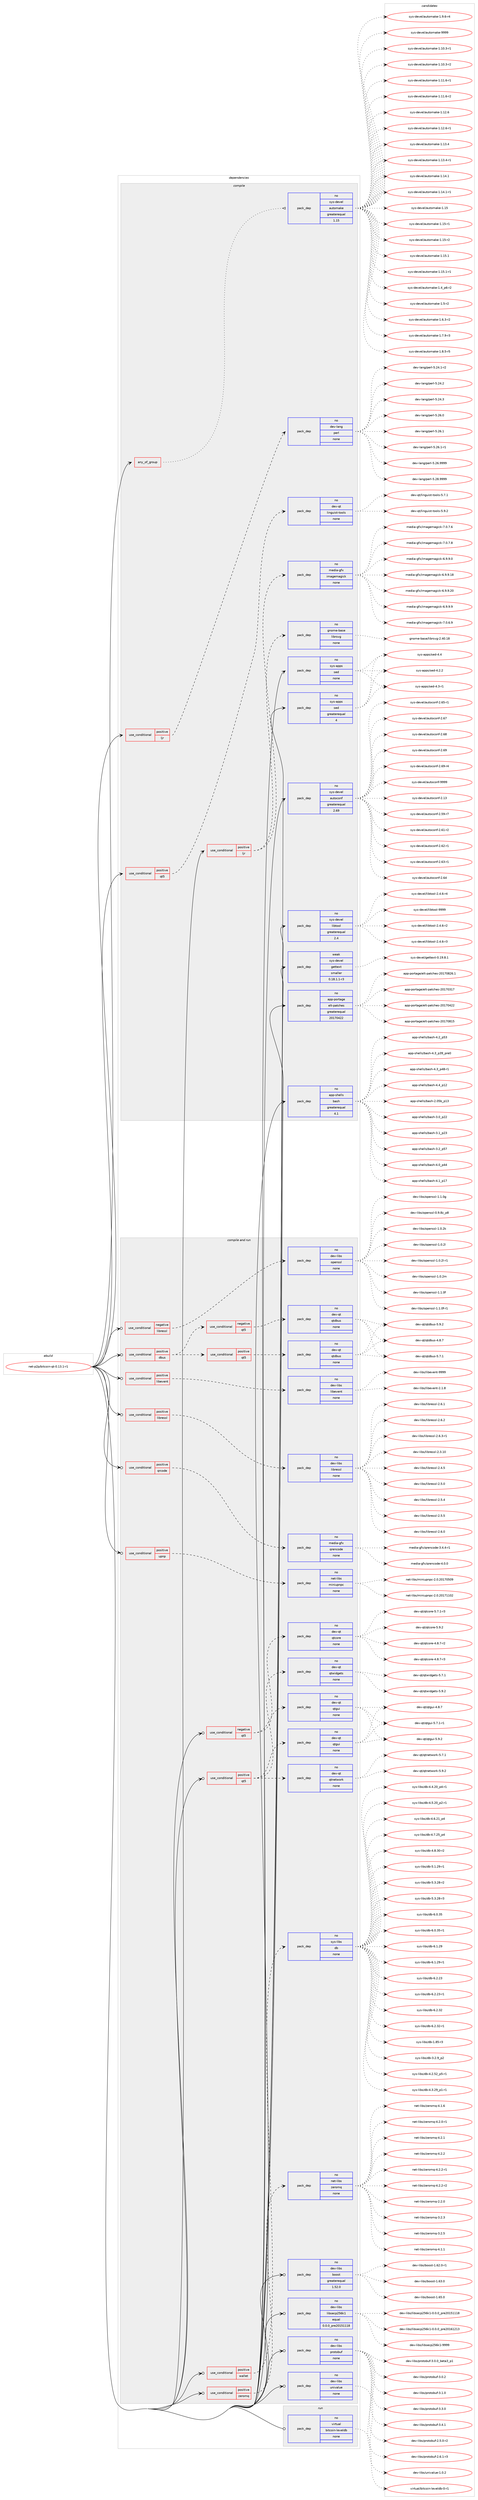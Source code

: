 digraph prolog {

# *************
# Graph options
# *************

newrank=true;
concentrate=true;
compound=true;
graph [rankdir=LR,fontname=Helvetica,fontsize=10,ranksep=1.5];#, ranksep=2.5, nodesep=0.2];
edge  [arrowhead=vee];
node  [fontname=Helvetica,fontsize=10];

# **********
# The ebuild
# **********

subgraph cluster_leftcol {
color=gray;
rank=same;
label=<<i>ebuild</i>>;
id [label="net-p2p/bitcoin-qt-0.13.1-r1", color=red, width=4, href="../net-p2p/bitcoin-qt-0.13.1-r1.svg"];
}

# ****************
# The dependencies
# ****************

subgraph cluster_midcol {
color=gray;
label=<<i>dependencies</i>>;
subgraph cluster_compile {
fillcolor="#eeeeee";
style=filled;
label=<<i>compile</i>>;
subgraph any7246 {
dependency433967 [label=<<TABLE BORDER="0" CELLBORDER="1" CELLSPACING="0" CELLPADDING="4"><TR><TD CELLPADDING="10">any_of_group</TD></TR></TABLE>>, shape=none, color=red];subgraph pack319264 {
dependency433968 [label=<<TABLE BORDER="0" CELLBORDER="1" CELLSPACING="0" CELLPADDING="4" WIDTH="220"><TR><TD ROWSPAN="6" CELLPADDING="30">pack_dep</TD></TR><TR><TD WIDTH="110">no</TD></TR><TR><TD>sys-devel</TD></TR><TR><TD>automake</TD></TR><TR><TD>greaterequal</TD></TR><TR><TD>1.15</TD></TR></TABLE>>, shape=none, color=blue];
}
dependency433967:e -> dependency433968:w [weight=20,style="dotted",arrowhead="oinv"];
}
id:e -> dependency433967:w [weight=20,style="solid",arrowhead="vee"];
subgraph cond107226 {
dependency433969 [label=<<TABLE BORDER="0" CELLBORDER="1" CELLSPACING="0" CELLPADDING="4"><TR><TD ROWSPAN="3" CELLPADDING="10">use_conditional</TD></TR><TR><TD>positive</TD></TR><TR><TD>ljr</TD></TR></TABLE>>, shape=none, color=red];
subgraph pack319265 {
dependency433970 [label=<<TABLE BORDER="0" CELLBORDER="1" CELLSPACING="0" CELLPADDING="4" WIDTH="220"><TR><TD ROWSPAN="6" CELLPADDING="30">pack_dep</TD></TR><TR><TD WIDTH="110">no</TD></TR><TR><TD>dev-lang</TD></TR><TR><TD>perl</TD></TR><TR><TD>none</TD></TR><TR><TD></TD></TR></TABLE>>, shape=none, color=blue];
}
dependency433969:e -> dependency433970:w [weight=20,style="dashed",arrowhead="vee"];
}
id:e -> dependency433969:w [weight=20,style="solid",arrowhead="vee"];
subgraph cond107227 {
dependency433971 [label=<<TABLE BORDER="0" CELLBORDER="1" CELLSPACING="0" CELLPADDING="4"><TR><TD ROWSPAN="3" CELLPADDING="10">use_conditional</TD></TR><TR><TD>positive</TD></TR><TR><TD>ljr</TD></TR></TABLE>>, shape=none, color=red];
subgraph pack319266 {
dependency433972 [label=<<TABLE BORDER="0" CELLBORDER="1" CELLSPACING="0" CELLPADDING="4" WIDTH="220"><TR><TD ROWSPAN="6" CELLPADDING="30">pack_dep</TD></TR><TR><TD WIDTH="110">no</TD></TR><TR><TD>gnome-base</TD></TR><TR><TD>librsvg</TD></TR><TR><TD>none</TD></TR><TR><TD></TD></TR></TABLE>>, shape=none, color=blue];
}
dependency433971:e -> dependency433972:w [weight=20,style="dashed",arrowhead="vee"];
subgraph pack319267 {
dependency433973 [label=<<TABLE BORDER="0" CELLBORDER="1" CELLSPACING="0" CELLPADDING="4" WIDTH="220"><TR><TD ROWSPAN="6" CELLPADDING="30">pack_dep</TD></TR><TR><TD WIDTH="110">no</TD></TR><TR><TD>media-gfx</TD></TR><TR><TD>imagemagick</TD></TR><TR><TD>none</TD></TR><TR><TD></TD></TR></TABLE>>, shape=none, color=blue];
}
dependency433971:e -> dependency433973:w [weight=20,style="dashed",arrowhead="vee"];
}
id:e -> dependency433971:w [weight=20,style="solid",arrowhead="vee"];
subgraph cond107228 {
dependency433974 [label=<<TABLE BORDER="0" CELLBORDER="1" CELLSPACING="0" CELLPADDING="4"><TR><TD ROWSPAN="3" CELLPADDING="10">use_conditional</TD></TR><TR><TD>positive</TD></TR><TR><TD>qt5</TD></TR></TABLE>>, shape=none, color=red];
subgraph pack319268 {
dependency433975 [label=<<TABLE BORDER="0" CELLBORDER="1" CELLSPACING="0" CELLPADDING="4" WIDTH="220"><TR><TD ROWSPAN="6" CELLPADDING="30">pack_dep</TD></TR><TR><TD WIDTH="110">no</TD></TR><TR><TD>dev-qt</TD></TR><TR><TD>linguist-tools</TD></TR><TR><TD>none</TD></TR><TR><TD></TD></TR></TABLE>>, shape=none, color=blue];
}
dependency433974:e -> dependency433975:w [weight=20,style="dashed",arrowhead="vee"];
}
id:e -> dependency433974:w [weight=20,style="solid",arrowhead="vee"];
subgraph pack319269 {
dependency433976 [label=<<TABLE BORDER="0" CELLBORDER="1" CELLSPACING="0" CELLPADDING="4" WIDTH="220"><TR><TD ROWSPAN="6" CELLPADDING="30">pack_dep</TD></TR><TR><TD WIDTH="110">no</TD></TR><TR><TD>app-portage</TD></TR><TR><TD>elt-patches</TD></TR><TR><TD>greaterequal</TD></TR><TR><TD>20170422</TD></TR></TABLE>>, shape=none, color=blue];
}
id:e -> dependency433976:w [weight=20,style="solid",arrowhead="vee"];
subgraph pack319270 {
dependency433977 [label=<<TABLE BORDER="0" CELLBORDER="1" CELLSPACING="0" CELLPADDING="4" WIDTH="220"><TR><TD ROWSPAN="6" CELLPADDING="30">pack_dep</TD></TR><TR><TD WIDTH="110">no</TD></TR><TR><TD>app-shells</TD></TR><TR><TD>bash</TD></TR><TR><TD>greaterequal</TD></TR><TR><TD>4.1</TD></TR></TABLE>>, shape=none, color=blue];
}
id:e -> dependency433977:w [weight=20,style="solid",arrowhead="vee"];
subgraph pack319271 {
dependency433978 [label=<<TABLE BORDER="0" CELLBORDER="1" CELLSPACING="0" CELLPADDING="4" WIDTH="220"><TR><TD ROWSPAN="6" CELLPADDING="30">pack_dep</TD></TR><TR><TD WIDTH="110">no</TD></TR><TR><TD>sys-apps</TD></TR><TR><TD>sed</TD></TR><TR><TD>greaterequal</TD></TR><TR><TD>4</TD></TR></TABLE>>, shape=none, color=blue];
}
id:e -> dependency433978:w [weight=20,style="solid",arrowhead="vee"];
subgraph pack319272 {
dependency433979 [label=<<TABLE BORDER="0" CELLBORDER="1" CELLSPACING="0" CELLPADDING="4" WIDTH="220"><TR><TD ROWSPAN="6" CELLPADDING="30">pack_dep</TD></TR><TR><TD WIDTH="110">no</TD></TR><TR><TD>sys-apps</TD></TR><TR><TD>sed</TD></TR><TR><TD>none</TD></TR><TR><TD></TD></TR></TABLE>>, shape=none, color=blue];
}
id:e -> dependency433979:w [weight=20,style="solid",arrowhead="vee"];
subgraph pack319273 {
dependency433980 [label=<<TABLE BORDER="0" CELLBORDER="1" CELLSPACING="0" CELLPADDING="4" WIDTH="220"><TR><TD ROWSPAN="6" CELLPADDING="30">pack_dep</TD></TR><TR><TD WIDTH="110">no</TD></TR><TR><TD>sys-devel</TD></TR><TR><TD>autoconf</TD></TR><TR><TD>greaterequal</TD></TR><TR><TD>2.69</TD></TR></TABLE>>, shape=none, color=blue];
}
id:e -> dependency433980:w [weight=20,style="solid",arrowhead="vee"];
subgraph pack319274 {
dependency433981 [label=<<TABLE BORDER="0" CELLBORDER="1" CELLSPACING="0" CELLPADDING="4" WIDTH="220"><TR><TD ROWSPAN="6" CELLPADDING="30">pack_dep</TD></TR><TR><TD WIDTH="110">no</TD></TR><TR><TD>sys-devel</TD></TR><TR><TD>libtool</TD></TR><TR><TD>greaterequal</TD></TR><TR><TD>2.4</TD></TR></TABLE>>, shape=none, color=blue];
}
id:e -> dependency433981:w [weight=20,style="solid",arrowhead="vee"];
subgraph pack319275 {
dependency433982 [label=<<TABLE BORDER="0" CELLBORDER="1" CELLSPACING="0" CELLPADDING="4" WIDTH="220"><TR><TD ROWSPAN="6" CELLPADDING="30">pack_dep</TD></TR><TR><TD WIDTH="110">weak</TD></TR><TR><TD>sys-devel</TD></TR><TR><TD>gettext</TD></TR><TR><TD>smaller</TD></TR><TR><TD>0.18.1.1-r3</TD></TR></TABLE>>, shape=none, color=blue];
}
id:e -> dependency433982:w [weight=20,style="solid",arrowhead="vee"];
}
subgraph cluster_compileandrun {
fillcolor="#eeeeee";
style=filled;
label=<<i>compile and run</i>>;
subgraph cond107229 {
dependency433983 [label=<<TABLE BORDER="0" CELLBORDER="1" CELLSPACING="0" CELLPADDING="4"><TR><TD ROWSPAN="3" CELLPADDING="10">use_conditional</TD></TR><TR><TD>negative</TD></TR><TR><TD>libressl</TD></TR></TABLE>>, shape=none, color=red];
subgraph pack319276 {
dependency433984 [label=<<TABLE BORDER="0" CELLBORDER="1" CELLSPACING="0" CELLPADDING="4" WIDTH="220"><TR><TD ROWSPAN="6" CELLPADDING="30">pack_dep</TD></TR><TR><TD WIDTH="110">no</TD></TR><TR><TD>dev-libs</TD></TR><TR><TD>openssl</TD></TR><TR><TD>none</TD></TR><TR><TD></TD></TR></TABLE>>, shape=none, color=blue];
}
dependency433983:e -> dependency433984:w [weight=20,style="dashed",arrowhead="vee"];
}
id:e -> dependency433983:w [weight=20,style="solid",arrowhead="odotvee"];
subgraph cond107230 {
dependency433985 [label=<<TABLE BORDER="0" CELLBORDER="1" CELLSPACING="0" CELLPADDING="4"><TR><TD ROWSPAN="3" CELLPADDING="10">use_conditional</TD></TR><TR><TD>negative</TD></TR><TR><TD>qt5</TD></TR></TABLE>>, shape=none, color=red];
subgraph pack319277 {
dependency433986 [label=<<TABLE BORDER="0" CELLBORDER="1" CELLSPACING="0" CELLPADDING="4" WIDTH="220"><TR><TD ROWSPAN="6" CELLPADDING="30">pack_dep</TD></TR><TR><TD WIDTH="110">no</TD></TR><TR><TD>dev-qt</TD></TR><TR><TD>qtcore</TD></TR><TR><TD>none</TD></TR><TR><TD></TD></TR></TABLE>>, shape=none, color=blue];
}
dependency433985:e -> dependency433986:w [weight=20,style="dashed",arrowhead="vee"];
subgraph pack319278 {
dependency433987 [label=<<TABLE BORDER="0" CELLBORDER="1" CELLSPACING="0" CELLPADDING="4" WIDTH="220"><TR><TD ROWSPAN="6" CELLPADDING="30">pack_dep</TD></TR><TR><TD WIDTH="110">no</TD></TR><TR><TD>dev-qt</TD></TR><TR><TD>qtgui</TD></TR><TR><TD>none</TD></TR><TR><TD></TD></TR></TABLE>>, shape=none, color=blue];
}
dependency433985:e -> dependency433987:w [weight=20,style="dashed",arrowhead="vee"];
}
id:e -> dependency433985:w [weight=20,style="solid",arrowhead="odotvee"];
subgraph cond107231 {
dependency433988 [label=<<TABLE BORDER="0" CELLBORDER="1" CELLSPACING="0" CELLPADDING="4"><TR><TD ROWSPAN="3" CELLPADDING="10">use_conditional</TD></TR><TR><TD>positive</TD></TR><TR><TD>dbus</TD></TR></TABLE>>, shape=none, color=red];
subgraph cond107232 {
dependency433989 [label=<<TABLE BORDER="0" CELLBORDER="1" CELLSPACING="0" CELLPADDING="4"><TR><TD ROWSPAN="3" CELLPADDING="10">use_conditional</TD></TR><TR><TD>negative</TD></TR><TR><TD>qt5</TD></TR></TABLE>>, shape=none, color=red];
subgraph pack319279 {
dependency433990 [label=<<TABLE BORDER="0" CELLBORDER="1" CELLSPACING="0" CELLPADDING="4" WIDTH="220"><TR><TD ROWSPAN="6" CELLPADDING="30">pack_dep</TD></TR><TR><TD WIDTH="110">no</TD></TR><TR><TD>dev-qt</TD></TR><TR><TD>qtdbus</TD></TR><TR><TD>none</TD></TR><TR><TD></TD></TR></TABLE>>, shape=none, color=blue];
}
dependency433989:e -> dependency433990:w [weight=20,style="dashed",arrowhead="vee"];
}
dependency433988:e -> dependency433989:w [weight=20,style="dashed",arrowhead="vee"];
subgraph cond107233 {
dependency433991 [label=<<TABLE BORDER="0" CELLBORDER="1" CELLSPACING="0" CELLPADDING="4"><TR><TD ROWSPAN="3" CELLPADDING="10">use_conditional</TD></TR><TR><TD>positive</TD></TR><TR><TD>qt5</TD></TR></TABLE>>, shape=none, color=red];
subgraph pack319280 {
dependency433992 [label=<<TABLE BORDER="0" CELLBORDER="1" CELLSPACING="0" CELLPADDING="4" WIDTH="220"><TR><TD ROWSPAN="6" CELLPADDING="30">pack_dep</TD></TR><TR><TD WIDTH="110">no</TD></TR><TR><TD>dev-qt</TD></TR><TR><TD>qtdbus</TD></TR><TR><TD>none</TD></TR><TR><TD></TD></TR></TABLE>>, shape=none, color=blue];
}
dependency433991:e -> dependency433992:w [weight=20,style="dashed",arrowhead="vee"];
}
dependency433988:e -> dependency433991:w [weight=20,style="dashed",arrowhead="vee"];
}
id:e -> dependency433988:w [weight=20,style="solid",arrowhead="odotvee"];
subgraph cond107234 {
dependency433993 [label=<<TABLE BORDER="0" CELLBORDER="1" CELLSPACING="0" CELLPADDING="4"><TR><TD ROWSPAN="3" CELLPADDING="10">use_conditional</TD></TR><TR><TD>positive</TD></TR><TR><TD>libevent</TD></TR></TABLE>>, shape=none, color=red];
subgraph pack319281 {
dependency433994 [label=<<TABLE BORDER="0" CELLBORDER="1" CELLSPACING="0" CELLPADDING="4" WIDTH="220"><TR><TD ROWSPAN="6" CELLPADDING="30">pack_dep</TD></TR><TR><TD WIDTH="110">no</TD></TR><TR><TD>dev-libs</TD></TR><TR><TD>libevent</TD></TR><TR><TD>none</TD></TR><TR><TD></TD></TR></TABLE>>, shape=none, color=blue];
}
dependency433993:e -> dependency433994:w [weight=20,style="dashed",arrowhead="vee"];
}
id:e -> dependency433993:w [weight=20,style="solid",arrowhead="odotvee"];
subgraph cond107235 {
dependency433995 [label=<<TABLE BORDER="0" CELLBORDER="1" CELLSPACING="0" CELLPADDING="4"><TR><TD ROWSPAN="3" CELLPADDING="10">use_conditional</TD></TR><TR><TD>positive</TD></TR><TR><TD>libressl</TD></TR></TABLE>>, shape=none, color=red];
subgraph pack319282 {
dependency433996 [label=<<TABLE BORDER="0" CELLBORDER="1" CELLSPACING="0" CELLPADDING="4" WIDTH="220"><TR><TD ROWSPAN="6" CELLPADDING="30">pack_dep</TD></TR><TR><TD WIDTH="110">no</TD></TR><TR><TD>dev-libs</TD></TR><TR><TD>libressl</TD></TR><TR><TD>none</TD></TR><TR><TD></TD></TR></TABLE>>, shape=none, color=blue];
}
dependency433995:e -> dependency433996:w [weight=20,style="dashed",arrowhead="vee"];
}
id:e -> dependency433995:w [weight=20,style="solid",arrowhead="odotvee"];
subgraph cond107236 {
dependency433997 [label=<<TABLE BORDER="0" CELLBORDER="1" CELLSPACING="0" CELLPADDING="4"><TR><TD ROWSPAN="3" CELLPADDING="10">use_conditional</TD></TR><TR><TD>positive</TD></TR><TR><TD>qrcode</TD></TR></TABLE>>, shape=none, color=red];
subgraph pack319283 {
dependency433998 [label=<<TABLE BORDER="0" CELLBORDER="1" CELLSPACING="0" CELLPADDING="4" WIDTH="220"><TR><TD ROWSPAN="6" CELLPADDING="30">pack_dep</TD></TR><TR><TD WIDTH="110">no</TD></TR><TR><TD>media-gfx</TD></TR><TR><TD>qrencode</TD></TR><TR><TD>none</TD></TR><TR><TD></TD></TR></TABLE>>, shape=none, color=blue];
}
dependency433997:e -> dependency433998:w [weight=20,style="dashed",arrowhead="vee"];
}
id:e -> dependency433997:w [weight=20,style="solid",arrowhead="odotvee"];
subgraph cond107237 {
dependency433999 [label=<<TABLE BORDER="0" CELLBORDER="1" CELLSPACING="0" CELLPADDING="4"><TR><TD ROWSPAN="3" CELLPADDING="10">use_conditional</TD></TR><TR><TD>positive</TD></TR><TR><TD>qt5</TD></TR></TABLE>>, shape=none, color=red];
subgraph pack319284 {
dependency434000 [label=<<TABLE BORDER="0" CELLBORDER="1" CELLSPACING="0" CELLPADDING="4" WIDTH="220"><TR><TD ROWSPAN="6" CELLPADDING="30">pack_dep</TD></TR><TR><TD WIDTH="110">no</TD></TR><TR><TD>dev-qt</TD></TR><TR><TD>qtgui</TD></TR><TR><TD>none</TD></TR><TR><TD></TD></TR></TABLE>>, shape=none, color=blue];
}
dependency433999:e -> dependency434000:w [weight=20,style="dashed",arrowhead="vee"];
subgraph pack319285 {
dependency434001 [label=<<TABLE BORDER="0" CELLBORDER="1" CELLSPACING="0" CELLPADDING="4" WIDTH="220"><TR><TD ROWSPAN="6" CELLPADDING="30">pack_dep</TD></TR><TR><TD WIDTH="110">no</TD></TR><TR><TD>dev-qt</TD></TR><TR><TD>qtnetwork</TD></TR><TR><TD>none</TD></TR><TR><TD></TD></TR></TABLE>>, shape=none, color=blue];
}
dependency433999:e -> dependency434001:w [weight=20,style="dashed",arrowhead="vee"];
subgraph pack319286 {
dependency434002 [label=<<TABLE BORDER="0" CELLBORDER="1" CELLSPACING="0" CELLPADDING="4" WIDTH="220"><TR><TD ROWSPAN="6" CELLPADDING="30">pack_dep</TD></TR><TR><TD WIDTH="110">no</TD></TR><TR><TD>dev-qt</TD></TR><TR><TD>qtwidgets</TD></TR><TR><TD>none</TD></TR><TR><TD></TD></TR></TABLE>>, shape=none, color=blue];
}
dependency433999:e -> dependency434002:w [weight=20,style="dashed",arrowhead="vee"];
}
id:e -> dependency433999:w [weight=20,style="solid",arrowhead="odotvee"];
subgraph cond107238 {
dependency434003 [label=<<TABLE BORDER="0" CELLBORDER="1" CELLSPACING="0" CELLPADDING="4"><TR><TD ROWSPAN="3" CELLPADDING="10">use_conditional</TD></TR><TR><TD>positive</TD></TR><TR><TD>upnp</TD></TR></TABLE>>, shape=none, color=red];
subgraph pack319287 {
dependency434004 [label=<<TABLE BORDER="0" CELLBORDER="1" CELLSPACING="0" CELLPADDING="4" WIDTH="220"><TR><TD ROWSPAN="6" CELLPADDING="30">pack_dep</TD></TR><TR><TD WIDTH="110">no</TD></TR><TR><TD>net-libs</TD></TR><TR><TD>miniupnpc</TD></TR><TR><TD>none</TD></TR><TR><TD></TD></TR></TABLE>>, shape=none, color=blue];
}
dependency434003:e -> dependency434004:w [weight=20,style="dashed",arrowhead="vee"];
}
id:e -> dependency434003:w [weight=20,style="solid",arrowhead="odotvee"];
subgraph cond107239 {
dependency434005 [label=<<TABLE BORDER="0" CELLBORDER="1" CELLSPACING="0" CELLPADDING="4"><TR><TD ROWSPAN="3" CELLPADDING="10">use_conditional</TD></TR><TR><TD>positive</TD></TR><TR><TD>wallet</TD></TR></TABLE>>, shape=none, color=red];
subgraph pack319288 {
dependency434006 [label=<<TABLE BORDER="0" CELLBORDER="1" CELLSPACING="0" CELLPADDING="4" WIDTH="220"><TR><TD ROWSPAN="6" CELLPADDING="30">pack_dep</TD></TR><TR><TD WIDTH="110">no</TD></TR><TR><TD>sys-libs</TD></TR><TR><TD>db</TD></TR><TR><TD>none</TD></TR><TR><TD></TD></TR></TABLE>>, shape=none, color=blue];
}
dependency434005:e -> dependency434006:w [weight=20,style="dashed",arrowhead="vee"];
}
id:e -> dependency434005:w [weight=20,style="solid",arrowhead="odotvee"];
subgraph cond107240 {
dependency434007 [label=<<TABLE BORDER="0" CELLBORDER="1" CELLSPACING="0" CELLPADDING="4"><TR><TD ROWSPAN="3" CELLPADDING="10">use_conditional</TD></TR><TR><TD>positive</TD></TR><TR><TD>zeromq</TD></TR></TABLE>>, shape=none, color=red];
subgraph pack319289 {
dependency434008 [label=<<TABLE BORDER="0" CELLBORDER="1" CELLSPACING="0" CELLPADDING="4" WIDTH="220"><TR><TD ROWSPAN="6" CELLPADDING="30">pack_dep</TD></TR><TR><TD WIDTH="110">no</TD></TR><TR><TD>net-libs</TD></TR><TR><TD>zeromq</TD></TR><TR><TD>none</TD></TR><TR><TD></TD></TR></TABLE>>, shape=none, color=blue];
}
dependency434007:e -> dependency434008:w [weight=20,style="dashed",arrowhead="vee"];
}
id:e -> dependency434007:w [weight=20,style="solid",arrowhead="odotvee"];
subgraph pack319290 {
dependency434009 [label=<<TABLE BORDER="0" CELLBORDER="1" CELLSPACING="0" CELLPADDING="4" WIDTH="220"><TR><TD ROWSPAN="6" CELLPADDING="30">pack_dep</TD></TR><TR><TD WIDTH="110">no</TD></TR><TR><TD>dev-libs</TD></TR><TR><TD>boost</TD></TR><TR><TD>greaterequal</TD></TR><TR><TD>1.52.0</TD></TR></TABLE>>, shape=none, color=blue];
}
id:e -> dependency434009:w [weight=20,style="solid",arrowhead="odotvee"];
subgraph pack319291 {
dependency434010 [label=<<TABLE BORDER="0" CELLBORDER="1" CELLSPACING="0" CELLPADDING="4" WIDTH="220"><TR><TD ROWSPAN="6" CELLPADDING="30">pack_dep</TD></TR><TR><TD WIDTH="110">no</TD></TR><TR><TD>dev-libs</TD></TR><TR><TD>libsecp256k1</TD></TR><TR><TD>equal</TD></TR><TR><TD>0.0.0_pre20151118</TD></TR></TABLE>>, shape=none, color=blue];
}
id:e -> dependency434010:w [weight=20,style="solid",arrowhead="odotvee"];
subgraph pack319292 {
dependency434011 [label=<<TABLE BORDER="0" CELLBORDER="1" CELLSPACING="0" CELLPADDING="4" WIDTH="220"><TR><TD ROWSPAN="6" CELLPADDING="30">pack_dep</TD></TR><TR><TD WIDTH="110">no</TD></TR><TR><TD>dev-libs</TD></TR><TR><TD>protobuf</TD></TR><TR><TD>none</TD></TR><TR><TD></TD></TR></TABLE>>, shape=none, color=blue];
}
id:e -> dependency434011:w [weight=20,style="solid",arrowhead="odotvee"];
subgraph pack319293 {
dependency434012 [label=<<TABLE BORDER="0" CELLBORDER="1" CELLSPACING="0" CELLPADDING="4" WIDTH="220"><TR><TD ROWSPAN="6" CELLPADDING="30">pack_dep</TD></TR><TR><TD WIDTH="110">no</TD></TR><TR><TD>dev-libs</TD></TR><TR><TD>univalue</TD></TR><TR><TD>none</TD></TR><TR><TD></TD></TR></TABLE>>, shape=none, color=blue];
}
id:e -> dependency434012:w [weight=20,style="solid",arrowhead="odotvee"];
}
subgraph cluster_run {
fillcolor="#eeeeee";
style=filled;
label=<<i>run</i>>;
subgraph pack319294 {
dependency434013 [label=<<TABLE BORDER="0" CELLBORDER="1" CELLSPACING="0" CELLPADDING="4" WIDTH="220"><TR><TD ROWSPAN="6" CELLPADDING="30">pack_dep</TD></TR><TR><TD WIDTH="110">no</TD></TR><TR><TD>virtual</TD></TR><TR><TD>bitcoin-leveldb</TD></TR><TR><TD>none</TD></TR><TR><TD></TD></TR></TABLE>>, shape=none, color=blue];
}
id:e -> dependency434013:w [weight=20,style="solid",arrowhead="odot"];
}
}

# **************
# The candidates
# **************

subgraph cluster_choices {
rank=same;
color=gray;
label=<<i>candidates</i>>;

subgraph choice319264 {
color=black;
nodesep=1;
choice11512111545100101118101108479711711611110997107101454946494846514511449 [label="sys-devel/automake-1.10.3-r1", color=red, width=4,href="../sys-devel/automake-1.10.3-r1.svg"];
choice11512111545100101118101108479711711611110997107101454946494846514511450 [label="sys-devel/automake-1.10.3-r2", color=red, width=4,href="../sys-devel/automake-1.10.3-r2.svg"];
choice11512111545100101118101108479711711611110997107101454946494946544511449 [label="sys-devel/automake-1.11.6-r1", color=red, width=4,href="../sys-devel/automake-1.11.6-r1.svg"];
choice11512111545100101118101108479711711611110997107101454946494946544511450 [label="sys-devel/automake-1.11.6-r2", color=red, width=4,href="../sys-devel/automake-1.11.6-r2.svg"];
choice1151211154510010111810110847971171161111099710710145494649504654 [label="sys-devel/automake-1.12.6", color=red, width=4,href="../sys-devel/automake-1.12.6.svg"];
choice11512111545100101118101108479711711611110997107101454946495046544511449 [label="sys-devel/automake-1.12.6-r1", color=red, width=4,href="../sys-devel/automake-1.12.6-r1.svg"];
choice1151211154510010111810110847971171161111099710710145494649514652 [label="sys-devel/automake-1.13.4", color=red, width=4,href="../sys-devel/automake-1.13.4.svg"];
choice11512111545100101118101108479711711611110997107101454946495146524511449 [label="sys-devel/automake-1.13.4-r1", color=red, width=4,href="../sys-devel/automake-1.13.4-r1.svg"];
choice1151211154510010111810110847971171161111099710710145494649524649 [label="sys-devel/automake-1.14.1", color=red, width=4,href="../sys-devel/automake-1.14.1.svg"];
choice11512111545100101118101108479711711611110997107101454946495246494511449 [label="sys-devel/automake-1.14.1-r1", color=red, width=4,href="../sys-devel/automake-1.14.1-r1.svg"];
choice115121115451001011181011084797117116111109971071014549464953 [label="sys-devel/automake-1.15", color=red, width=4,href="../sys-devel/automake-1.15.svg"];
choice1151211154510010111810110847971171161111099710710145494649534511449 [label="sys-devel/automake-1.15-r1", color=red, width=4,href="../sys-devel/automake-1.15-r1.svg"];
choice1151211154510010111810110847971171161111099710710145494649534511450 [label="sys-devel/automake-1.15-r2", color=red, width=4,href="../sys-devel/automake-1.15-r2.svg"];
choice1151211154510010111810110847971171161111099710710145494649534649 [label="sys-devel/automake-1.15.1", color=red, width=4,href="../sys-devel/automake-1.15.1.svg"];
choice11512111545100101118101108479711711611110997107101454946495346494511449 [label="sys-devel/automake-1.15.1-r1", color=red, width=4,href="../sys-devel/automake-1.15.1-r1.svg"];
choice115121115451001011181011084797117116111109971071014549465295112544511450 [label="sys-devel/automake-1.4_p6-r2", color=red, width=4,href="../sys-devel/automake-1.4_p6-r2.svg"];
choice11512111545100101118101108479711711611110997107101454946534511450 [label="sys-devel/automake-1.5-r2", color=red, width=4,href="../sys-devel/automake-1.5-r2.svg"];
choice115121115451001011181011084797117116111109971071014549465446514511450 [label="sys-devel/automake-1.6.3-r2", color=red, width=4,href="../sys-devel/automake-1.6.3-r2.svg"];
choice115121115451001011181011084797117116111109971071014549465546574511451 [label="sys-devel/automake-1.7.9-r3", color=red, width=4,href="../sys-devel/automake-1.7.9-r3.svg"];
choice115121115451001011181011084797117116111109971071014549465646534511453 [label="sys-devel/automake-1.8.5-r5", color=red, width=4,href="../sys-devel/automake-1.8.5-r5.svg"];
choice115121115451001011181011084797117116111109971071014549465746544511452 [label="sys-devel/automake-1.9.6-r4", color=red, width=4,href="../sys-devel/automake-1.9.6-r4.svg"];
choice115121115451001011181011084797117116111109971071014557575757 [label="sys-devel/automake-9999", color=red, width=4,href="../sys-devel/automake-9999.svg"];
dependency433968:e -> choice11512111545100101118101108479711711611110997107101454946494846514511449:w [style=dotted,weight="100"];
dependency433968:e -> choice11512111545100101118101108479711711611110997107101454946494846514511450:w [style=dotted,weight="100"];
dependency433968:e -> choice11512111545100101118101108479711711611110997107101454946494946544511449:w [style=dotted,weight="100"];
dependency433968:e -> choice11512111545100101118101108479711711611110997107101454946494946544511450:w [style=dotted,weight="100"];
dependency433968:e -> choice1151211154510010111810110847971171161111099710710145494649504654:w [style=dotted,weight="100"];
dependency433968:e -> choice11512111545100101118101108479711711611110997107101454946495046544511449:w [style=dotted,weight="100"];
dependency433968:e -> choice1151211154510010111810110847971171161111099710710145494649514652:w [style=dotted,weight="100"];
dependency433968:e -> choice11512111545100101118101108479711711611110997107101454946495146524511449:w [style=dotted,weight="100"];
dependency433968:e -> choice1151211154510010111810110847971171161111099710710145494649524649:w [style=dotted,weight="100"];
dependency433968:e -> choice11512111545100101118101108479711711611110997107101454946495246494511449:w [style=dotted,weight="100"];
dependency433968:e -> choice115121115451001011181011084797117116111109971071014549464953:w [style=dotted,weight="100"];
dependency433968:e -> choice1151211154510010111810110847971171161111099710710145494649534511449:w [style=dotted,weight="100"];
dependency433968:e -> choice1151211154510010111810110847971171161111099710710145494649534511450:w [style=dotted,weight="100"];
dependency433968:e -> choice1151211154510010111810110847971171161111099710710145494649534649:w [style=dotted,weight="100"];
dependency433968:e -> choice11512111545100101118101108479711711611110997107101454946495346494511449:w [style=dotted,weight="100"];
dependency433968:e -> choice115121115451001011181011084797117116111109971071014549465295112544511450:w [style=dotted,weight="100"];
dependency433968:e -> choice11512111545100101118101108479711711611110997107101454946534511450:w [style=dotted,weight="100"];
dependency433968:e -> choice115121115451001011181011084797117116111109971071014549465446514511450:w [style=dotted,weight="100"];
dependency433968:e -> choice115121115451001011181011084797117116111109971071014549465546574511451:w [style=dotted,weight="100"];
dependency433968:e -> choice115121115451001011181011084797117116111109971071014549465646534511453:w [style=dotted,weight="100"];
dependency433968:e -> choice115121115451001011181011084797117116111109971071014549465746544511452:w [style=dotted,weight="100"];
dependency433968:e -> choice115121115451001011181011084797117116111109971071014557575757:w [style=dotted,weight="100"];
}
subgraph choice319265 {
color=black;
nodesep=1;
choice100101118451089711010347112101114108455346505246494511450 [label="dev-lang/perl-5.24.1-r2", color=red, width=4,href="../dev-lang/perl-5.24.1-r2.svg"];
choice10010111845108971101034711210111410845534650524650 [label="dev-lang/perl-5.24.2", color=red, width=4,href="../dev-lang/perl-5.24.2.svg"];
choice10010111845108971101034711210111410845534650524651 [label="dev-lang/perl-5.24.3", color=red, width=4,href="../dev-lang/perl-5.24.3.svg"];
choice10010111845108971101034711210111410845534650544648 [label="dev-lang/perl-5.26.0", color=red, width=4,href="../dev-lang/perl-5.26.0.svg"];
choice10010111845108971101034711210111410845534650544649 [label="dev-lang/perl-5.26.1", color=red, width=4,href="../dev-lang/perl-5.26.1.svg"];
choice100101118451089711010347112101114108455346505446494511449 [label="dev-lang/perl-5.26.1-r1", color=red, width=4,href="../dev-lang/perl-5.26.1-r1.svg"];
choice10010111845108971101034711210111410845534650544657575757 [label="dev-lang/perl-5.26.9999", color=red, width=4,href="../dev-lang/perl-5.26.9999.svg"];
choice10010111845108971101034711210111410845534650564657575757 [label="dev-lang/perl-5.28.9999", color=red, width=4,href="../dev-lang/perl-5.28.9999.svg"];
dependency433970:e -> choice100101118451089711010347112101114108455346505246494511450:w [style=dotted,weight="100"];
dependency433970:e -> choice10010111845108971101034711210111410845534650524650:w [style=dotted,weight="100"];
dependency433970:e -> choice10010111845108971101034711210111410845534650524651:w [style=dotted,weight="100"];
dependency433970:e -> choice10010111845108971101034711210111410845534650544648:w [style=dotted,weight="100"];
dependency433970:e -> choice10010111845108971101034711210111410845534650544649:w [style=dotted,weight="100"];
dependency433970:e -> choice100101118451089711010347112101114108455346505446494511449:w [style=dotted,weight="100"];
dependency433970:e -> choice10010111845108971101034711210111410845534650544657575757:w [style=dotted,weight="100"];
dependency433970:e -> choice10010111845108971101034711210111410845534650564657575757:w [style=dotted,weight="100"];
}
subgraph choice319266 {
color=black;
nodesep=1;
choice10311011110910145989711510147108105981141151181034550465248464956 [label="gnome-base/librsvg-2.40.18", color=red, width=4,href="../gnome-base/librsvg-2.40.18.svg"];
dependency433972:e -> choice10311011110910145989711510147108105981141151181034550465248464956:w [style=dotted,weight="100"];
}
subgraph choice319267 {
color=black;
nodesep=1;
choice1091011001059745103102120471051099710310110997103105991074554465746574648 [label="media-gfx/imagemagick-6.9.9.0", color=red, width=4,href="../media-gfx/imagemagick-6.9.9.0.svg"];
choice109101100105974510310212047105109971031011099710310599107455446574657464956 [label="media-gfx/imagemagick-6.9.9.18", color=red, width=4,href="../media-gfx/imagemagick-6.9.9.18.svg"];
choice109101100105974510310212047105109971031011099710310599107455446574657465048 [label="media-gfx/imagemagick-6.9.9.20", color=red, width=4,href="../media-gfx/imagemagick-6.9.9.20.svg"];
choice1091011001059745103102120471051099710310110997103105991074554465746574657 [label="media-gfx/imagemagick-6.9.9.9", color=red, width=4,href="../media-gfx/imagemagick-6.9.9.9.svg"];
choice1091011001059745103102120471051099710310110997103105991074555464846544657 [label="media-gfx/imagemagick-7.0.6.9", color=red, width=4,href="../media-gfx/imagemagick-7.0.6.9.svg"];
choice1091011001059745103102120471051099710310110997103105991074555464846554654 [label="media-gfx/imagemagick-7.0.7.6", color=red, width=4,href="../media-gfx/imagemagick-7.0.7.6.svg"];
choice1091011001059745103102120471051099710310110997103105991074555464846554656 [label="media-gfx/imagemagick-7.0.7.8", color=red, width=4,href="../media-gfx/imagemagick-7.0.7.8.svg"];
dependency433973:e -> choice1091011001059745103102120471051099710310110997103105991074554465746574648:w [style=dotted,weight="100"];
dependency433973:e -> choice109101100105974510310212047105109971031011099710310599107455446574657464956:w [style=dotted,weight="100"];
dependency433973:e -> choice109101100105974510310212047105109971031011099710310599107455446574657465048:w [style=dotted,weight="100"];
dependency433973:e -> choice1091011001059745103102120471051099710310110997103105991074554465746574657:w [style=dotted,weight="100"];
dependency433973:e -> choice1091011001059745103102120471051099710310110997103105991074555464846544657:w [style=dotted,weight="100"];
dependency433973:e -> choice1091011001059745103102120471051099710310110997103105991074555464846554654:w [style=dotted,weight="100"];
dependency433973:e -> choice1091011001059745103102120471051099710310110997103105991074555464846554656:w [style=dotted,weight="100"];
}
subgraph choice319268 {
color=black;
nodesep=1;
choice100101118451131164710810511010311710511511645116111111108115455346554649 [label="dev-qt/linguist-tools-5.7.1", color=red, width=4,href="../dev-qt/linguist-tools-5.7.1.svg"];
choice100101118451131164710810511010311710511511645116111111108115455346574650 [label="dev-qt/linguist-tools-5.9.2", color=red, width=4,href="../dev-qt/linguist-tools-5.9.2.svg"];
dependency433975:e -> choice100101118451131164710810511010311710511511645116111111108115455346554649:w [style=dotted,weight="100"];
dependency433975:e -> choice100101118451131164710810511010311710511511645116111111108115455346574650:w [style=dotted,weight="100"];
}
subgraph choice319269 {
color=black;
nodesep=1;
choice97112112451121111141169710310147101108116451129711699104101115455048495548514955 [label="app-portage/elt-patches-20170317", color=red, width=4,href="../app-portage/elt-patches-20170317.svg"];
choice97112112451121111141169710310147101108116451129711699104101115455048495548525050 [label="app-portage/elt-patches-20170422", color=red, width=4,href="../app-portage/elt-patches-20170422.svg"];
choice97112112451121111141169710310147101108116451129711699104101115455048495548564953 [label="app-portage/elt-patches-20170815", color=red, width=4,href="../app-portage/elt-patches-20170815.svg"];
choice971121124511211111411697103101471011081164511297116991041011154550484955485650544649 [label="app-portage/elt-patches-20170826.1", color=red, width=4,href="../app-portage/elt-patches-20170826.1.svg"];
dependency433976:e -> choice97112112451121111141169710310147101108116451129711699104101115455048495548514955:w [style=dotted,weight="100"];
dependency433976:e -> choice97112112451121111141169710310147101108116451129711699104101115455048495548525050:w [style=dotted,weight="100"];
dependency433976:e -> choice97112112451121111141169710310147101108116451129711699104101115455048495548564953:w [style=dotted,weight="100"];
dependency433976:e -> choice971121124511211111411697103101471011081164511297116991041011154550484955485650544649:w [style=dotted,weight="100"];
}
subgraph choice319270 {
color=black;
nodesep=1;
choice9711211245115104101108108115479897115104455046485398951124951 [label="app-shells/bash-2.05b_p13", color=red, width=4,href="../app-shells/bash-2.05b_p13.svg"];
choice971121124511510410110810811547989711510445514648951125050 [label="app-shells/bash-3.0_p22", color=red, width=4,href="../app-shells/bash-3.0_p22.svg"];
choice971121124511510410110810811547989711510445514649951125051 [label="app-shells/bash-3.1_p23", color=red, width=4,href="../app-shells/bash-3.1_p23.svg"];
choice971121124511510410110810811547989711510445514650951125355 [label="app-shells/bash-3.2_p57", color=red, width=4,href="../app-shells/bash-3.2_p57.svg"];
choice971121124511510410110810811547989711510445524648951125252 [label="app-shells/bash-4.0_p44", color=red, width=4,href="../app-shells/bash-4.0_p44.svg"];
choice971121124511510410110810811547989711510445524649951124955 [label="app-shells/bash-4.1_p17", color=red, width=4,href="../app-shells/bash-4.1_p17.svg"];
choice971121124511510410110810811547989711510445524650951125351 [label="app-shells/bash-4.2_p53", color=red, width=4,href="../app-shells/bash-4.2_p53.svg"];
choice9711211245115104101108108115479897115104455246519511251579511211410148 [label="app-shells/bash-4.3_p39_pre0", color=red, width=4,href="../app-shells/bash-4.3_p39_pre0.svg"];
choice9711211245115104101108108115479897115104455246519511252564511449 [label="app-shells/bash-4.3_p48-r1", color=red, width=4,href="../app-shells/bash-4.3_p48-r1.svg"];
choice971121124511510410110810811547989711510445524652951124950 [label="app-shells/bash-4.4_p12", color=red, width=4,href="../app-shells/bash-4.4_p12.svg"];
dependency433977:e -> choice9711211245115104101108108115479897115104455046485398951124951:w [style=dotted,weight="100"];
dependency433977:e -> choice971121124511510410110810811547989711510445514648951125050:w [style=dotted,weight="100"];
dependency433977:e -> choice971121124511510410110810811547989711510445514649951125051:w [style=dotted,weight="100"];
dependency433977:e -> choice971121124511510410110810811547989711510445514650951125355:w [style=dotted,weight="100"];
dependency433977:e -> choice971121124511510410110810811547989711510445524648951125252:w [style=dotted,weight="100"];
dependency433977:e -> choice971121124511510410110810811547989711510445524649951124955:w [style=dotted,weight="100"];
dependency433977:e -> choice971121124511510410110810811547989711510445524650951125351:w [style=dotted,weight="100"];
dependency433977:e -> choice9711211245115104101108108115479897115104455246519511251579511211410148:w [style=dotted,weight="100"];
dependency433977:e -> choice9711211245115104101108108115479897115104455246519511252564511449:w [style=dotted,weight="100"];
dependency433977:e -> choice971121124511510410110810811547989711510445524652951124950:w [style=dotted,weight="100"];
}
subgraph choice319271 {
color=black;
nodesep=1;
choice115121115459711211211547115101100455246504650 [label="sys-apps/sed-4.2.2", color=red, width=4,href="../sys-apps/sed-4.2.2.svg"];
choice115121115459711211211547115101100455246514511449 [label="sys-apps/sed-4.3-r1", color=red, width=4,href="../sys-apps/sed-4.3-r1.svg"];
choice11512111545971121121154711510110045524652 [label="sys-apps/sed-4.4", color=red, width=4,href="../sys-apps/sed-4.4.svg"];
dependency433978:e -> choice115121115459711211211547115101100455246504650:w [style=dotted,weight="100"];
dependency433978:e -> choice115121115459711211211547115101100455246514511449:w [style=dotted,weight="100"];
dependency433978:e -> choice11512111545971121121154711510110045524652:w [style=dotted,weight="100"];
}
subgraph choice319272 {
color=black;
nodesep=1;
choice115121115459711211211547115101100455246504650 [label="sys-apps/sed-4.2.2", color=red, width=4,href="../sys-apps/sed-4.2.2.svg"];
choice115121115459711211211547115101100455246514511449 [label="sys-apps/sed-4.3-r1", color=red, width=4,href="../sys-apps/sed-4.3-r1.svg"];
choice11512111545971121121154711510110045524652 [label="sys-apps/sed-4.4", color=red, width=4,href="../sys-apps/sed-4.4.svg"];
dependency433979:e -> choice115121115459711211211547115101100455246504650:w [style=dotted,weight="100"];
dependency433979:e -> choice115121115459711211211547115101100455246514511449:w [style=dotted,weight="100"];
dependency433979:e -> choice11512111545971121121154711510110045524652:w [style=dotted,weight="100"];
}
subgraph choice319273 {
color=black;
nodesep=1;
choice115121115451001011181011084797117116111991111101024550464951 [label="sys-devel/autoconf-2.13", color=red, width=4,href="../sys-devel/autoconf-2.13.svg"];
choice1151211154510010111810110847971171161119911111010245504653574511455 [label="sys-devel/autoconf-2.59-r7", color=red, width=4,href="../sys-devel/autoconf-2.59-r7.svg"];
choice1151211154510010111810110847971171161119911111010245504654494511450 [label="sys-devel/autoconf-2.61-r2", color=red, width=4,href="../sys-devel/autoconf-2.61-r2.svg"];
choice1151211154510010111810110847971171161119911111010245504654504511449 [label="sys-devel/autoconf-2.62-r1", color=red, width=4,href="../sys-devel/autoconf-2.62-r1.svg"];
choice1151211154510010111810110847971171161119911111010245504654514511449 [label="sys-devel/autoconf-2.63-r1", color=red, width=4,href="../sys-devel/autoconf-2.63-r1.svg"];
choice115121115451001011181011084797117116111991111101024550465452 [label="sys-devel/autoconf-2.64", color=red, width=4,href="../sys-devel/autoconf-2.64.svg"];
choice1151211154510010111810110847971171161119911111010245504654534511449 [label="sys-devel/autoconf-2.65-r1", color=red, width=4,href="../sys-devel/autoconf-2.65-r1.svg"];
choice115121115451001011181011084797117116111991111101024550465455 [label="sys-devel/autoconf-2.67", color=red, width=4,href="../sys-devel/autoconf-2.67.svg"];
choice115121115451001011181011084797117116111991111101024550465456 [label="sys-devel/autoconf-2.68", color=red, width=4,href="../sys-devel/autoconf-2.68.svg"];
choice115121115451001011181011084797117116111991111101024550465457 [label="sys-devel/autoconf-2.69", color=red, width=4,href="../sys-devel/autoconf-2.69.svg"];
choice1151211154510010111810110847971171161119911111010245504654574511452 [label="sys-devel/autoconf-2.69-r4", color=red, width=4,href="../sys-devel/autoconf-2.69-r4.svg"];
choice115121115451001011181011084797117116111991111101024557575757 [label="sys-devel/autoconf-9999", color=red, width=4,href="../sys-devel/autoconf-9999.svg"];
dependency433980:e -> choice115121115451001011181011084797117116111991111101024550464951:w [style=dotted,weight="100"];
dependency433980:e -> choice1151211154510010111810110847971171161119911111010245504653574511455:w [style=dotted,weight="100"];
dependency433980:e -> choice1151211154510010111810110847971171161119911111010245504654494511450:w [style=dotted,weight="100"];
dependency433980:e -> choice1151211154510010111810110847971171161119911111010245504654504511449:w [style=dotted,weight="100"];
dependency433980:e -> choice1151211154510010111810110847971171161119911111010245504654514511449:w [style=dotted,weight="100"];
dependency433980:e -> choice115121115451001011181011084797117116111991111101024550465452:w [style=dotted,weight="100"];
dependency433980:e -> choice1151211154510010111810110847971171161119911111010245504654534511449:w [style=dotted,weight="100"];
dependency433980:e -> choice115121115451001011181011084797117116111991111101024550465455:w [style=dotted,weight="100"];
dependency433980:e -> choice115121115451001011181011084797117116111991111101024550465456:w [style=dotted,weight="100"];
dependency433980:e -> choice115121115451001011181011084797117116111991111101024550465457:w [style=dotted,weight="100"];
dependency433980:e -> choice1151211154510010111810110847971171161119911111010245504654574511452:w [style=dotted,weight="100"];
dependency433980:e -> choice115121115451001011181011084797117116111991111101024557575757:w [style=dotted,weight="100"];
}
subgraph choice319274 {
color=black;
nodesep=1;
choice1151211154510010111810110847108105981161111111084550465246544511450 [label="sys-devel/libtool-2.4.6-r2", color=red, width=4,href="../sys-devel/libtool-2.4.6-r2.svg"];
choice1151211154510010111810110847108105981161111111084550465246544511451 [label="sys-devel/libtool-2.4.6-r3", color=red, width=4,href="../sys-devel/libtool-2.4.6-r3.svg"];
choice1151211154510010111810110847108105981161111111084550465246544511452 [label="sys-devel/libtool-2.4.6-r4", color=red, width=4,href="../sys-devel/libtool-2.4.6-r4.svg"];
choice1151211154510010111810110847108105981161111111084557575757 [label="sys-devel/libtool-9999", color=red, width=4,href="../sys-devel/libtool-9999.svg"];
dependency433981:e -> choice1151211154510010111810110847108105981161111111084550465246544511450:w [style=dotted,weight="100"];
dependency433981:e -> choice1151211154510010111810110847108105981161111111084550465246544511451:w [style=dotted,weight="100"];
dependency433981:e -> choice1151211154510010111810110847108105981161111111084550465246544511452:w [style=dotted,weight="100"];
dependency433981:e -> choice1151211154510010111810110847108105981161111111084557575757:w [style=dotted,weight="100"];
}
subgraph choice319275 {
color=black;
nodesep=1;
choice1151211154510010111810110847103101116116101120116454846495746564649 [label="sys-devel/gettext-0.19.8.1", color=red, width=4,href="../sys-devel/gettext-0.19.8.1.svg"];
dependency433982:e -> choice1151211154510010111810110847103101116116101120116454846495746564649:w [style=dotted,weight="100"];
}
subgraph choice319276 {
color=black;
nodesep=1;
choice1001011184510810598115471111121011101151151084548465746561229511256 [label="dev-libs/openssl-0.9.8z_p8", color=red, width=4,href="../dev-libs/openssl-0.9.8z_p8.svg"];
choice100101118451081059811547111112101110115115108454946484650107 [label="dev-libs/openssl-1.0.2k", color=red, width=4,href="../dev-libs/openssl-1.0.2k.svg"];
choice100101118451081059811547111112101110115115108454946484650108 [label="dev-libs/openssl-1.0.2l", color=red, width=4,href="../dev-libs/openssl-1.0.2l.svg"];
choice1001011184510810598115471111121011101151151084549464846501084511449 [label="dev-libs/openssl-1.0.2l-r1", color=red, width=4,href="../dev-libs/openssl-1.0.2l-r1.svg"];
choice100101118451081059811547111112101110115115108454946484650109 [label="dev-libs/openssl-1.0.2m", color=red, width=4,href="../dev-libs/openssl-1.0.2m.svg"];
choice100101118451081059811547111112101110115115108454946494648102 [label="dev-libs/openssl-1.1.0f", color=red, width=4,href="../dev-libs/openssl-1.1.0f.svg"];
choice1001011184510810598115471111121011101151151084549464946481024511449 [label="dev-libs/openssl-1.1.0f-r1", color=red, width=4,href="../dev-libs/openssl-1.1.0f-r1.svg"];
choice100101118451081059811547111112101110115115108454946494648103 [label="dev-libs/openssl-1.1.0g", color=red, width=4,href="../dev-libs/openssl-1.1.0g.svg"];
dependency433984:e -> choice1001011184510810598115471111121011101151151084548465746561229511256:w [style=dotted,weight="100"];
dependency433984:e -> choice100101118451081059811547111112101110115115108454946484650107:w [style=dotted,weight="100"];
dependency433984:e -> choice100101118451081059811547111112101110115115108454946484650108:w [style=dotted,weight="100"];
dependency433984:e -> choice1001011184510810598115471111121011101151151084549464846501084511449:w [style=dotted,weight="100"];
dependency433984:e -> choice100101118451081059811547111112101110115115108454946484650109:w [style=dotted,weight="100"];
dependency433984:e -> choice100101118451081059811547111112101110115115108454946494648102:w [style=dotted,weight="100"];
dependency433984:e -> choice1001011184510810598115471111121011101151151084549464946481024511449:w [style=dotted,weight="100"];
dependency433984:e -> choice100101118451081059811547111112101110115115108454946494648103:w [style=dotted,weight="100"];
}
subgraph choice319277 {
color=black;
nodesep=1;
choice1001011184511311647113116991111141014552465646554511450 [label="dev-qt/qtcore-4.8.7-r2", color=red, width=4,href="../dev-qt/qtcore-4.8.7-r2.svg"];
choice1001011184511311647113116991111141014552465646554511451 [label="dev-qt/qtcore-4.8.7-r3", color=red, width=4,href="../dev-qt/qtcore-4.8.7-r3.svg"];
choice1001011184511311647113116991111141014553465546494511451 [label="dev-qt/qtcore-5.7.1-r3", color=red, width=4,href="../dev-qt/qtcore-5.7.1-r3.svg"];
choice100101118451131164711311699111114101455346574650 [label="dev-qt/qtcore-5.9.2", color=red, width=4,href="../dev-qt/qtcore-5.9.2.svg"];
dependency433986:e -> choice1001011184511311647113116991111141014552465646554511450:w [style=dotted,weight="100"];
dependency433986:e -> choice1001011184511311647113116991111141014552465646554511451:w [style=dotted,weight="100"];
dependency433986:e -> choice1001011184511311647113116991111141014553465546494511451:w [style=dotted,weight="100"];
dependency433986:e -> choice100101118451131164711311699111114101455346574650:w [style=dotted,weight="100"];
}
subgraph choice319278 {
color=black;
nodesep=1;
choice1001011184511311647113116103117105455246564655 [label="dev-qt/qtgui-4.8.7", color=red, width=4,href="../dev-qt/qtgui-4.8.7.svg"];
choice10010111845113116471131161031171054553465546494511449 [label="dev-qt/qtgui-5.7.1-r1", color=red, width=4,href="../dev-qt/qtgui-5.7.1-r1.svg"];
choice1001011184511311647113116103117105455346574650 [label="dev-qt/qtgui-5.9.2", color=red, width=4,href="../dev-qt/qtgui-5.9.2.svg"];
dependency433987:e -> choice1001011184511311647113116103117105455246564655:w [style=dotted,weight="100"];
dependency433987:e -> choice10010111845113116471131161031171054553465546494511449:w [style=dotted,weight="100"];
dependency433987:e -> choice1001011184511311647113116103117105455346574650:w [style=dotted,weight="100"];
}
subgraph choice319279 {
color=black;
nodesep=1;
choice100101118451131164711311610098117115455246564655 [label="dev-qt/qtdbus-4.8.7", color=red, width=4,href="../dev-qt/qtdbus-4.8.7.svg"];
choice100101118451131164711311610098117115455346554649 [label="dev-qt/qtdbus-5.7.1", color=red, width=4,href="../dev-qt/qtdbus-5.7.1.svg"];
choice100101118451131164711311610098117115455346574650 [label="dev-qt/qtdbus-5.9.2", color=red, width=4,href="../dev-qt/qtdbus-5.9.2.svg"];
dependency433990:e -> choice100101118451131164711311610098117115455246564655:w [style=dotted,weight="100"];
dependency433990:e -> choice100101118451131164711311610098117115455346554649:w [style=dotted,weight="100"];
dependency433990:e -> choice100101118451131164711311610098117115455346574650:w [style=dotted,weight="100"];
}
subgraph choice319280 {
color=black;
nodesep=1;
choice100101118451131164711311610098117115455246564655 [label="dev-qt/qtdbus-4.8.7", color=red, width=4,href="../dev-qt/qtdbus-4.8.7.svg"];
choice100101118451131164711311610098117115455346554649 [label="dev-qt/qtdbus-5.7.1", color=red, width=4,href="../dev-qt/qtdbus-5.7.1.svg"];
choice100101118451131164711311610098117115455346574650 [label="dev-qt/qtdbus-5.9.2", color=red, width=4,href="../dev-qt/qtdbus-5.9.2.svg"];
dependency433992:e -> choice100101118451131164711311610098117115455246564655:w [style=dotted,weight="100"];
dependency433992:e -> choice100101118451131164711311610098117115455346554649:w [style=dotted,weight="100"];
dependency433992:e -> choice100101118451131164711311610098117115455346574650:w [style=dotted,weight="100"];
}
subgraph choice319281 {
color=black;
nodesep=1;
choice10010111845108105981154710810598101118101110116455046494656 [label="dev-libs/libevent-2.1.8", color=red, width=4,href="../dev-libs/libevent-2.1.8.svg"];
choice100101118451081059811547108105981011181011101164557575757 [label="dev-libs/libevent-9999", color=red, width=4,href="../dev-libs/libevent-9999.svg"];
dependency433994:e -> choice10010111845108105981154710810598101118101110116455046494656:w [style=dotted,weight="100"];
dependency433994:e -> choice100101118451081059811547108105981011181011101164557575757:w [style=dotted,weight="100"];
}
subgraph choice319282 {
color=black;
nodesep=1;
choice1001011184510810598115471081059811410111511510845504651464948 [label="dev-libs/libressl-2.3.10", color=red, width=4,href="../dev-libs/libressl-2.3.10.svg"];
choice10010111845108105981154710810598114101115115108455046524653 [label="dev-libs/libressl-2.4.5", color=red, width=4,href="../dev-libs/libressl-2.4.5.svg"];
choice10010111845108105981154710810598114101115115108455046534648 [label="dev-libs/libressl-2.5.0", color=red, width=4,href="../dev-libs/libressl-2.5.0.svg"];
choice10010111845108105981154710810598114101115115108455046534652 [label="dev-libs/libressl-2.5.4", color=red, width=4,href="../dev-libs/libressl-2.5.4.svg"];
choice10010111845108105981154710810598114101115115108455046534653 [label="dev-libs/libressl-2.5.5", color=red, width=4,href="../dev-libs/libressl-2.5.5.svg"];
choice10010111845108105981154710810598114101115115108455046544648 [label="dev-libs/libressl-2.6.0", color=red, width=4,href="../dev-libs/libressl-2.6.0.svg"];
choice10010111845108105981154710810598114101115115108455046544649 [label="dev-libs/libressl-2.6.1", color=red, width=4,href="../dev-libs/libressl-2.6.1.svg"];
choice10010111845108105981154710810598114101115115108455046544650 [label="dev-libs/libressl-2.6.2", color=red, width=4,href="../dev-libs/libressl-2.6.2.svg"];
choice100101118451081059811547108105981141011151151084550465446514511449 [label="dev-libs/libressl-2.6.3-r1", color=red, width=4,href="../dev-libs/libressl-2.6.3-r1.svg"];
dependency433996:e -> choice1001011184510810598115471081059811410111511510845504651464948:w [style=dotted,weight="100"];
dependency433996:e -> choice10010111845108105981154710810598114101115115108455046524653:w [style=dotted,weight="100"];
dependency433996:e -> choice10010111845108105981154710810598114101115115108455046534648:w [style=dotted,weight="100"];
dependency433996:e -> choice10010111845108105981154710810598114101115115108455046534652:w [style=dotted,weight="100"];
dependency433996:e -> choice10010111845108105981154710810598114101115115108455046534653:w [style=dotted,weight="100"];
dependency433996:e -> choice10010111845108105981154710810598114101115115108455046544648:w [style=dotted,weight="100"];
dependency433996:e -> choice10010111845108105981154710810598114101115115108455046544649:w [style=dotted,weight="100"];
dependency433996:e -> choice10010111845108105981154710810598114101115115108455046544650:w [style=dotted,weight="100"];
dependency433996:e -> choice100101118451081059811547108105981141011151151084550465446514511449:w [style=dotted,weight="100"];
}
subgraph choice319283 {
color=black;
nodesep=1;
choice109101100105974510310212047113114101110991111001014551465246524511449 [label="media-gfx/qrencode-3.4.4-r1", color=red, width=4,href="../media-gfx/qrencode-3.4.4-r1.svg"];
choice10910110010597451031021204711311410111099111100101455246484648 [label="media-gfx/qrencode-4.0.0", color=red, width=4,href="../media-gfx/qrencode-4.0.0.svg"];
dependency433998:e -> choice109101100105974510310212047113114101110991111001014551465246524511449:w [style=dotted,weight="100"];
dependency433998:e -> choice10910110010597451031021204711311410111099111100101455246484648:w [style=dotted,weight="100"];
}
subgraph choice319284 {
color=black;
nodesep=1;
choice1001011184511311647113116103117105455246564655 [label="dev-qt/qtgui-4.8.7", color=red, width=4,href="../dev-qt/qtgui-4.8.7.svg"];
choice10010111845113116471131161031171054553465546494511449 [label="dev-qt/qtgui-5.7.1-r1", color=red, width=4,href="../dev-qt/qtgui-5.7.1-r1.svg"];
choice1001011184511311647113116103117105455346574650 [label="dev-qt/qtgui-5.9.2", color=red, width=4,href="../dev-qt/qtgui-5.9.2.svg"];
dependency434000:e -> choice1001011184511311647113116103117105455246564655:w [style=dotted,weight="100"];
dependency434000:e -> choice10010111845113116471131161031171054553465546494511449:w [style=dotted,weight="100"];
dependency434000:e -> choice1001011184511311647113116103117105455346574650:w [style=dotted,weight="100"];
}
subgraph choice319285 {
color=black;
nodesep=1;
choice1001011184511311647113116110101116119111114107455346554649 [label="dev-qt/qtnetwork-5.7.1", color=red, width=4,href="../dev-qt/qtnetwork-5.7.1.svg"];
choice1001011184511311647113116110101116119111114107455346574650 [label="dev-qt/qtnetwork-5.9.2", color=red, width=4,href="../dev-qt/qtnetwork-5.9.2.svg"];
dependency434001:e -> choice1001011184511311647113116110101116119111114107455346554649:w [style=dotted,weight="100"];
dependency434001:e -> choice1001011184511311647113116110101116119111114107455346574650:w [style=dotted,weight="100"];
}
subgraph choice319286 {
color=black;
nodesep=1;
choice1001011184511311647113116119105100103101116115455346554649 [label="dev-qt/qtwidgets-5.7.1", color=red, width=4,href="../dev-qt/qtwidgets-5.7.1.svg"];
choice1001011184511311647113116119105100103101116115455346574650 [label="dev-qt/qtwidgets-5.9.2", color=red, width=4,href="../dev-qt/qtwidgets-5.9.2.svg"];
dependency434002:e -> choice1001011184511311647113116119105100103101116115455346554649:w [style=dotted,weight="100"];
dependency434002:e -> choice1001011184511311647113116119105100103101116115455346574650:w [style=dotted,weight="100"];
}
subgraph choice319287 {
color=black;
nodesep=1;
choice1101011164510810598115471091051101051171121101129945504648465048495548534857 [label="net-libs/miniupnpc-2.0.20170509", color=red, width=4,href="../net-libs/miniupnpc-2.0.20170509.svg"];
choice1101011164510810598115471091051101051171121101129945504648465048495549494850 [label="net-libs/miniupnpc-2.0.20171102", color=red, width=4,href="../net-libs/miniupnpc-2.0.20171102.svg"];
dependency434004:e -> choice1101011164510810598115471091051101051171121101129945504648465048495548534857:w [style=dotted,weight="100"];
dependency434004:e -> choice1101011164510810598115471091051101051171121101129945504648465048495549494850:w [style=dotted,weight="100"];
}
subgraph choice319288 {
color=black;
nodesep=1;
choice1151211154510810598115471009845494656534511451 [label="sys-libs/db-1.85-r3", color=red, width=4,href="../sys-libs/db-1.85-r3.svg"];
choice115121115451081059811547100984551465046579511250 [label="sys-libs/db-3.2.9_p2", color=red, width=4,href="../sys-libs/db-3.2.9_p2.svg"];
choice115121115451081059811547100984552465046535095112534511449 [label="sys-libs/db-4.2.52_p5-r1", color=red, width=4,href="../sys-libs/db-4.2.52_p5-r1.svg"];
choice115121115451081059811547100984552465146505795112494511449 [label="sys-libs/db-4.3.29_p1-r1", color=red, width=4,href="../sys-libs/db-4.3.29_p1-r1.svg"];
choice115121115451081059811547100984552465246504895112524511449 [label="sys-libs/db-4.4.20_p4-r1", color=red, width=4,href="../sys-libs/db-4.4.20_p4-r1.svg"];
choice115121115451081059811547100984552465346504895112504511449 [label="sys-libs/db-4.5.20_p2-r1", color=red, width=4,href="../sys-libs/db-4.5.20_p2-r1.svg"];
choice11512111545108105981154710098455246544650499511252 [label="sys-libs/db-4.6.21_p4", color=red, width=4,href="../sys-libs/db-4.6.21_p4.svg"];
choice11512111545108105981154710098455246554650539511252 [label="sys-libs/db-4.7.25_p4", color=red, width=4,href="../sys-libs/db-4.7.25_p4.svg"];
choice11512111545108105981154710098455246564651484511450 [label="sys-libs/db-4.8.30-r2", color=red, width=4,href="../sys-libs/db-4.8.30-r2.svg"];
choice11512111545108105981154710098455346494650574511449 [label="sys-libs/db-5.1.29-r1", color=red, width=4,href="../sys-libs/db-5.1.29-r1.svg"];
choice11512111545108105981154710098455346514650564511450 [label="sys-libs/db-5.3.28-r2", color=red, width=4,href="../sys-libs/db-5.3.28-r2.svg"];
choice11512111545108105981154710098455346514650564511451 [label="sys-libs/db-5.3.28-r3", color=red, width=4,href="../sys-libs/db-5.3.28-r3.svg"];
choice1151211154510810598115471009845544648465153 [label="sys-libs/db-6.0.35", color=red, width=4,href="../sys-libs/db-6.0.35.svg"];
choice11512111545108105981154710098455446484651534511449 [label="sys-libs/db-6.0.35-r1", color=red, width=4,href="../sys-libs/db-6.0.35-r1.svg"];
choice1151211154510810598115471009845544649465057 [label="sys-libs/db-6.1.29", color=red, width=4,href="../sys-libs/db-6.1.29.svg"];
choice11512111545108105981154710098455446494650574511449 [label="sys-libs/db-6.1.29-r1", color=red, width=4,href="../sys-libs/db-6.1.29-r1.svg"];
choice1151211154510810598115471009845544650465051 [label="sys-libs/db-6.2.23", color=red, width=4,href="../sys-libs/db-6.2.23.svg"];
choice11512111545108105981154710098455446504650514511449 [label="sys-libs/db-6.2.23-r1", color=red, width=4,href="../sys-libs/db-6.2.23-r1.svg"];
choice1151211154510810598115471009845544650465150 [label="sys-libs/db-6.2.32", color=red, width=4,href="../sys-libs/db-6.2.32.svg"];
choice11512111545108105981154710098455446504651504511449 [label="sys-libs/db-6.2.32-r1", color=red, width=4,href="../sys-libs/db-6.2.32-r1.svg"];
dependency434006:e -> choice1151211154510810598115471009845494656534511451:w [style=dotted,weight="100"];
dependency434006:e -> choice115121115451081059811547100984551465046579511250:w [style=dotted,weight="100"];
dependency434006:e -> choice115121115451081059811547100984552465046535095112534511449:w [style=dotted,weight="100"];
dependency434006:e -> choice115121115451081059811547100984552465146505795112494511449:w [style=dotted,weight="100"];
dependency434006:e -> choice115121115451081059811547100984552465246504895112524511449:w [style=dotted,weight="100"];
dependency434006:e -> choice115121115451081059811547100984552465346504895112504511449:w [style=dotted,weight="100"];
dependency434006:e -> choice11512111545108105981154710098455246544650499511252:w [style=dotted,weight="100"];
dependency434006:e -> choice11512111545108105981154710098455246554650539511252:w [style=dotted,weight="100"];
dependency434006:e -> choice11512111545108105981154710098455246564651484511450:w [style=dotted,weight="100"];
dependency434006:e -> choice11512111545108105981154710098455346494650574511449:w [style=dotted,weight="100"];
dependency434006:e -> choice11512111545108105981154710098455346514650564511450:w [style=dotted,weight="100"];
dependency434006:e -> choice11512111545108105981154710098455346514650564511451:w [style=dotted,weight="100"];
dependency434006:e -> choice1151211154510810598115471009845544648465153:w [style=dotted,weight="100"];
dependency434006:e -> choice11512111545108105981154710098455446484651534511449:w [style=dotted,weight="100"];
dependency434006:e -> choice1151211154510810598115471009845544649465057:w [style=dotted,weight="100"];
dependency434006:e -> choice11512111545108105981154710098455446494650574511449:w [style=dotted,weight="100"];
dependency434006:e -> choice1151211154510810598115471009845544650465051:w [style=dotted,weight="100"];
dependency434006:e -> choice11512111545108105981154710098455446504650514511449:w [style=dotted,weight="100"];
dependency434006:e -> choice1151211154510810598115471009845544650465150:w [style=dotted,weight="100"];
dependency434006:e -> choice11512111545108105981154710098455446504651504511449:w [style=dotted,weight="100"];
}
subgraph choice319289 {
color=black;
nodesep=1;
choice110101116451081059811547122101114111109113455046504648 [label="net-libs/zeromq-2.2.0", color=red, width=4,href="../net-libs/zeromq-2.2.0.svg"];
choice110101116451081059811547122101114111109113455146504651 [label="net-libs/zeromq-3.2.3", color=red, width=4,href="../net-libs/zeromq-3.2.3.svg"];
choice110101116451081059811547122101114111109113455146504653 [label="net-libs/zeromq-3.2.5", color=red, width=4,href="../net-libs/zeromq-3.2.5.svg"];
choice110101116451081059811547122101114111109113455246494649 [label="net-libs/zeromq-4.1.1", color=red, width=4,href="../net-libs/zeromq-4.1.1.svg"];
choice110101116451081059811547122101114111109113455246494654 [label="net-libs/zeromq-4.1.6", color=red, width=4,href="../net-libs/zeromq-4.1.6.svg"];
choice1101011164510810598115471221011141111091134552465046484511449 [label="net-libs/zeromq-4.2.0-r1", color=red, width=4,href="../net-libs/zeromq-4.2.0-r1.svg"];
choice110101116451081059811547122101114111109113455246504649 [label="net-libs/zeromq-4.2.1", color=red, width=4,href="../net-libs/zeromq-4.2.1.svg"];
choice110101116451081059811547122101114111109113455246504650 [label="net-libs/zeromq-4.2.2", color=red, width=4,href="../net-libs/zeromq-4.2.2.svg"];
choice1101011164510810598115471221011141111091134552465046504511449 [label="net-libs/zeromq-4.2.2-r1", color=red, width=4,href="../net-libs/zeromq-4.2.2-r1.svg"];
choice1101011164510810598115471221011141111091134552465046504511450 [label="net-libs/zeromq-4.2.2-r2", color=red, width=4,href="../net-libs/zeromq-4.2.2-r2.svg"];
dependency434008:e -> choice110101116451081059811547122101114111109113455046504648:w [style=dotted,weight="100"];
dependency434008:e -> choice110101116451081059811547122101114111109113455146504651:w [style=dotted,weight="100"];
dependency434008:e -> choice110101116451081059811547122101114111109113455146504653:w [style=dotted,weight="100"];
dependency434008:e -> choice110101116451081059811547122101114111109113455246494649:w [style=dotted,weight="100"];
dependency434008:e -> choice110101116451081059811547122101114111109113455246494654:w [style=dotted,weight="100"];
dependency434008:e -> choice1101011164510810598115471221011141111091134552465046484511449:w [style=dotted,weight="100"];
dependency434008:e -> choice110101116451081059811547122101114111109113455246504649:w [style=dotted,weight="100"];
dependency434008:e -> choice110101116451081059811547122101114111109113455246504650:w [style=dotted,weight="100"];
dependency434008:e -> choice1101011164510810598115471221011141111091134552465046504511449:w [style=dotted,weight="100"];
dependency434008:e -> choice1101011164510810598115471221011141111091134552465046504511450:w [style=dotted,weight="100"];
}
subgraph choice319290 {
color=black;
nodesep=1;
choice10010111845108105981154798111111115116454946545046484511449 [label="dev-libs/boost-1.62.0-r1", color=red, width=4,href="../dev-libs/boost-1.62.0-r1.svg"];
choice1001011184510810598115479811111111511645494654514648 [label="dev-libs/boost-1.63.0", color=red, width=4,href="../dev-libs/boost-1.63.0.svg"];
choice1001011184510810598115479811111111511645494654534648 [label="dev-libs/boost-1.65.0", color=red, width=4,href="../dev-libs/boost-1.65.0.svg"];
dependency434009:e -> choice10010111845108105981154798111111115116454946545046484511449:w [style=dotted,weight="100"];
dependency434009:e -> choice1001011184510810598115479811111111511645494654514648:w [style=dotted,weight="100"];
dependency434009:e -> choice1001011184510810598115479811111111511645494654534648:w [style=dotted,weight="100"];
}
subgraph choice319291 {
color=black;
nodesep=1;
choice100101118451081059811547108105981151019911250535410749454846484648951121141015048495349494956 [label="dev-libs/libsecp256k1-0.0.0_pre20151118", color=red, width=4,href="../dev-libs/libsecp256k1-0.0.0_pre20151118.svg"];
choice100101118451081059811547108105981151019911250535410749454846484648951121141015048495449504951 [label="dev-libs/libsecp256k1-0.0.0_pre20161213", color=red, width=4,href="../dev-libs/libsecp256k1-0.0.0_pre20161213.svg"];
choice1001011184510810598115471081059811510199112505354107494557575757 [label="dev-libs/libsecp256k1-9999", color=red, width=4,href="../dev-libs/libsecp256k1-9999.svg"];
dependency434010:e -> choice100101118451081059811547108105981151019911250535410749454846484648951121141015048495349494956:w [style=dotted,weight="100"];
dependency434010:e -> choice100101118451081059811547108105981151019911250535410749454846484648951121141015048495449504951:w [style=dotted,weight="100"];
dependency434010:e -> choice1001011184510810598115471081059811510199112505354107494557575757:w [style=dotted,weight="100"];
}
subgraph choice319292 {
color=black;
nodesep=1;
choice100101118451081059811547112114111116111981171024550465346484511450 [label="dev-libs/protobuf-2.5.0-r2", color=red, width=4,href="../dev-libs/protobuf-2.5.0-r2.svg"];
choice100101118451081059811547112114111116111981171024550465446494511451 [label="dev-libs/protobuf-2.6.1-r3", color=red, width=4,href="../dev-libs/protobuf-2.6.1-r3.svg"];
choice10010111845108105981154711211411111611198117102455146484648959810111697519511249 [label="dev-libs/protobuf-3.0.0_beta3_p1", color=red, width=4,href="../dev-libs/protobuf-3.0.0_beta3_p1.svg"];
choice10010111845108105981154711211411111611198117102455146484650 [label="dev-libs/protobuf-3.0.2", color=red, width=4,href="../dev-libs/protobuf-3.0.2.svg"];
choice10010111845108105981154711211411111611198117102455146494648 [label="dev-libs/protobuf-3.1.0", color=red, width=4,href="../dev-libs/protobuf-3.1.0.svg"];
choice10010111845108105981154711211411111611198117102455146514648 [label="dev-libs/protobuf-3.3.0", color=red, width=4,href="../dev-libs/protobuf-3.3.0.svg"];
choice10010111845108105981154711211411111611198117102455146524649 [label="dev-libs/protobuf-3.4.1", color=red, width=4,href="../dev-libs/protobuf-3.4.1.svg"];
dependency434011:e -> choice100101118451081059811547112114111116111981171024550465346484511450:w [style=dotted,weight="100"];
dependency434011:e -> choice100101118451081059811547112114111116111981171024550465446494511451:w [style=dotted,weight="100"];
dependency434011:e -> choice10010111845108105981154711211411111611198117102455146484648959810111697519511249:w [style=dotted,weight="100"];
dependency434011:e -> choice10010111845108105981154711211411111611198117102455146484650:w [style=dotted,weight="100"];
dependency434011:e -> choice10010111845108105981154711211411111611198117102455146494648:w [style=dotted,weight="100"];
dependency434011:e -> choice10010111845108105981154711211411111611198117102455146514648:w [style=dotted,weight="100"];
dependency434011:e -> choice10010111845108105981154711211411111611198117102455146524649:w [style=dotted,weight="100"];
}
subgraph choice319293 {
color=black;
nodesep=1;
choice10010111845108105981154711711010511897108117101454946484650 [label="dev-libs/univalue-1.0.2", color=red, width=4,href="../dev-libs/univalue-1.0.2.svg"];
dependency434012:e -> choice10010111845108105981154711711010511897108117101454946484650:w [style=dotted,weight="100"];
}
subgraph choice319294 {
color=black;
nodesep=1;
choice11810511411611797108479810511699111105110451081011181011081009845484511449 [label="virtual/bitcoin-leveldb-0-r1", color=red, width=4,href="../virtual/bitcoin-leveldb-0-r1.svg"];
dependency434013:e -> choice11810511411611797108479810511699111105110451081011181011081009845484511449:w [style=dotted,weight="100"];
}
}

}
